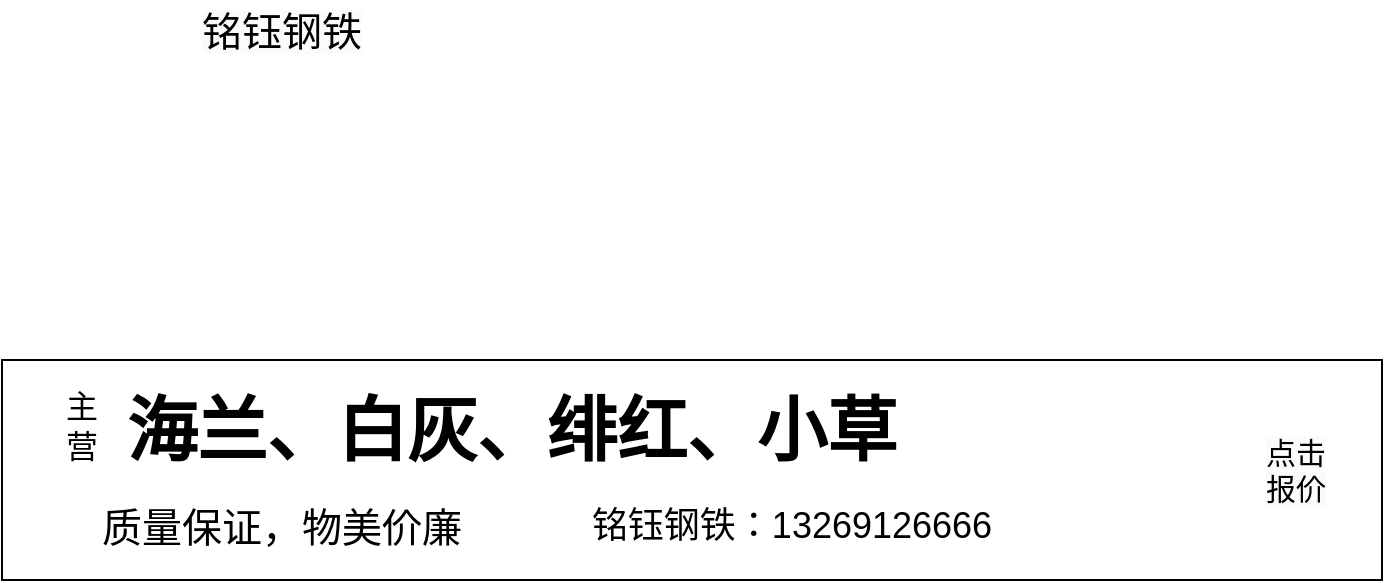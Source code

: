 <mxfile version="24.4.13" type="github">
  <diagram name="第 1 页" id="I0i1PA1vy1tKrl0rkm65">
    <mxGraphModel dx="1114" dy="785" grid="1" gridSize="10" guides="1" tooltips="1" connect="1" arrows="1" fold="1" page="1" pageScale="1" pageWidth="827" pageHeight="1169" math="0" shadow="0">
      <root>
        <mxCell id="0" />
        <mxCell id="1" parent="0" />
        <mxCell id="bJFwQz_AG0BZFsZjNXED-1" value="" style="rounded=0;whiteSpace=wrap;html=1;" vertex="1" parent="1">
          <mxGeometry x="90" y="240" width="690" height="110" as="geometry" />
        </mxCell>
        <mxCell id="bJFwQz_AG0BZFsZjNXED-2" value="&lt;div style=&quot;font-size: 16px;&quot;&gt;&lt;span style=&quot;background-color: initial; font-size: 16px;&quot;&gt;主&lt;/span&gt;&lt;/div&gt;&lt;div style=&quot;font-size: 16px;&quot;&gt;&lt;span style=&quot;background-color: initial; font-size: 16px;&quot;&gt;营&lt;/span&gt;&lt;br style=&quot;font-size: 16px;&quot;&gt;&lt;/div&gt;" style="text;html=1;align=center;verticalAlign=middle;whiteSpace=wrap;rounded=0;fontSize=16;" vertex="1" parent="1">
          <mxGeometry x="100" y="258" width="60" height="30" as="geometry" />
        </mxCell>
        <mxCell id="bJFwQz_AG0BZFsZjNXED-3" value="&lt;div style=&quot;font-size: 35px;&quot;&gt;&lt;span style=&quot;font-size: 35px;&quot;&gt;海兰、白灰、绯红、小草&lt;/span&gt;&lt;/div&gt;" style="text;html=1;align=center;verticalAlign=middle;whiteSpace=wrap;rounded=0;fontSize=35;fontStyle=1" vertex="1" parent="1">
          <mxGeometry x="140" y="258" width="410" height="34" as="geometry" />
        </mxCell>
        <mxCell id="bJFwQz_AG0BZFsZjNXED-4" value="&lt;div style=&quot;font-size: 20px;&quot;&gt;质量保证，物美价廉&lt;br style=&quot;font-size: 20px;&quot;&gt;&lt;/div&gt;" style="text;html=1;align=center;verticalAlign=middle;whiteSpace=wrap;rounded=0;fontSize=20;" vertex="1" parent="1">
          <mxGeometry x="125" y="308" width="210" height="30" as="geometry" />
        </mxCell>
        <mxCell id="bJFwQz_AG0BZFsZjNXED-5" value="&lt;div style=&quot;font-size: 18px;&quot;&gt;&lt;div style=&quot;font-size: 18px;&quot;&gt;铭钰钢铁：13269126666&lt;/div&gt;&lt;/div&gt;" style="text;html=1;align=center;verticalAlign=middle;whiteSpace=wrap;rounded=0;fontSize=18;" vertex="1" parent="1">
          <mxGeometry x="360" y="308" width="250" height="30" as="geometry" />
        </mxCell>
        <mxCell id="bJFwQz_AG0BZFsZjNXED-6" value="&lt;span style=&quot;color: rgb(0, 0, 0); font-family: Helvetica; font-size: 15px; font-style: normal; font-variant-ligatures: normal; font-variant-caps: normal; font-weight: 400; letter-spacing: normal; orphans: 2; text-align: center; text-indent: 0px; text-transform: none; widows: 2; word-spacing: 0px; -webkit-text-stroke-width: 0px; white-space: normal; background-color: rgb(251, 251, 251); text-decoration-thickness: initial; text-decoration-style: initial; text-decoration-color: initial; float: none; display: inline !important;&quot;&gt;点击&lt;/span&gt;&lt;div&gt;&lt;span style=&quot;color: rgb(0, 0, 0); font-family: Helvetica; font-size: 15px; font-style: normal; font-variant-ligatures: normal; font-variant-caps: normal; font-weight: 400; letter-spacing: normal; orphans: 2; text-align: center; text-indent: 0px; text-transform: none; widows: 2; word-spacing: 0px; -webkit-text-stroke-width: 0px; white-space: normal; background-color: rgb(251, 251, 251); text-decoration-thickness: initial; text-decoration-style: initial; text-decoration-color: initial; float: none; display: inline !important;&quot;&gt;报价&lt;/span&gt;&lt;/div&gt;" style="text;whiteSpace=wrap;html=1;verticalAlign=middle;fontSize=15;" vertex="1" parent="1">
          <mxGeometry x="720" y="275" width="40" height="40" as="geometry" />
        </mxCell>
        <mxCell id="bJFwQz_AG0BZFsZjNXED-8" value="&lt;span style=&quot;color: rgb(0, 0, 0); font-family: Helvetica; font-size: 20px; font-style: normal; font-variant-ligatures: normal; font-variant-caps: normal; font-weight: 400; letter-spacing: normal; orphans: 2; text-indent: 0px; text-transform: none; widows: 2; word-spacing: 0px; -webkit-text-stroke-width: 0px; white-space: normal; background-color: rgb(251, 251, 251); text-decoration-thickness: initial; text-decoration-style: initial; text-decoration-color: initial; float: none; display: inline !important;&quot;&gt;铭钰钢铁&lt;/span&gt;" style="text;whiteSpace=wrap;html=1;verticalAlign=middle;align=center;" vertex="1" parent="1">
          <mxGeometry x="185" y="60" width="90" height="30" as="geometry" />
        </mxCell>
      </root>
    </mxGraphModel>
  </diagram>
</mxfile>
